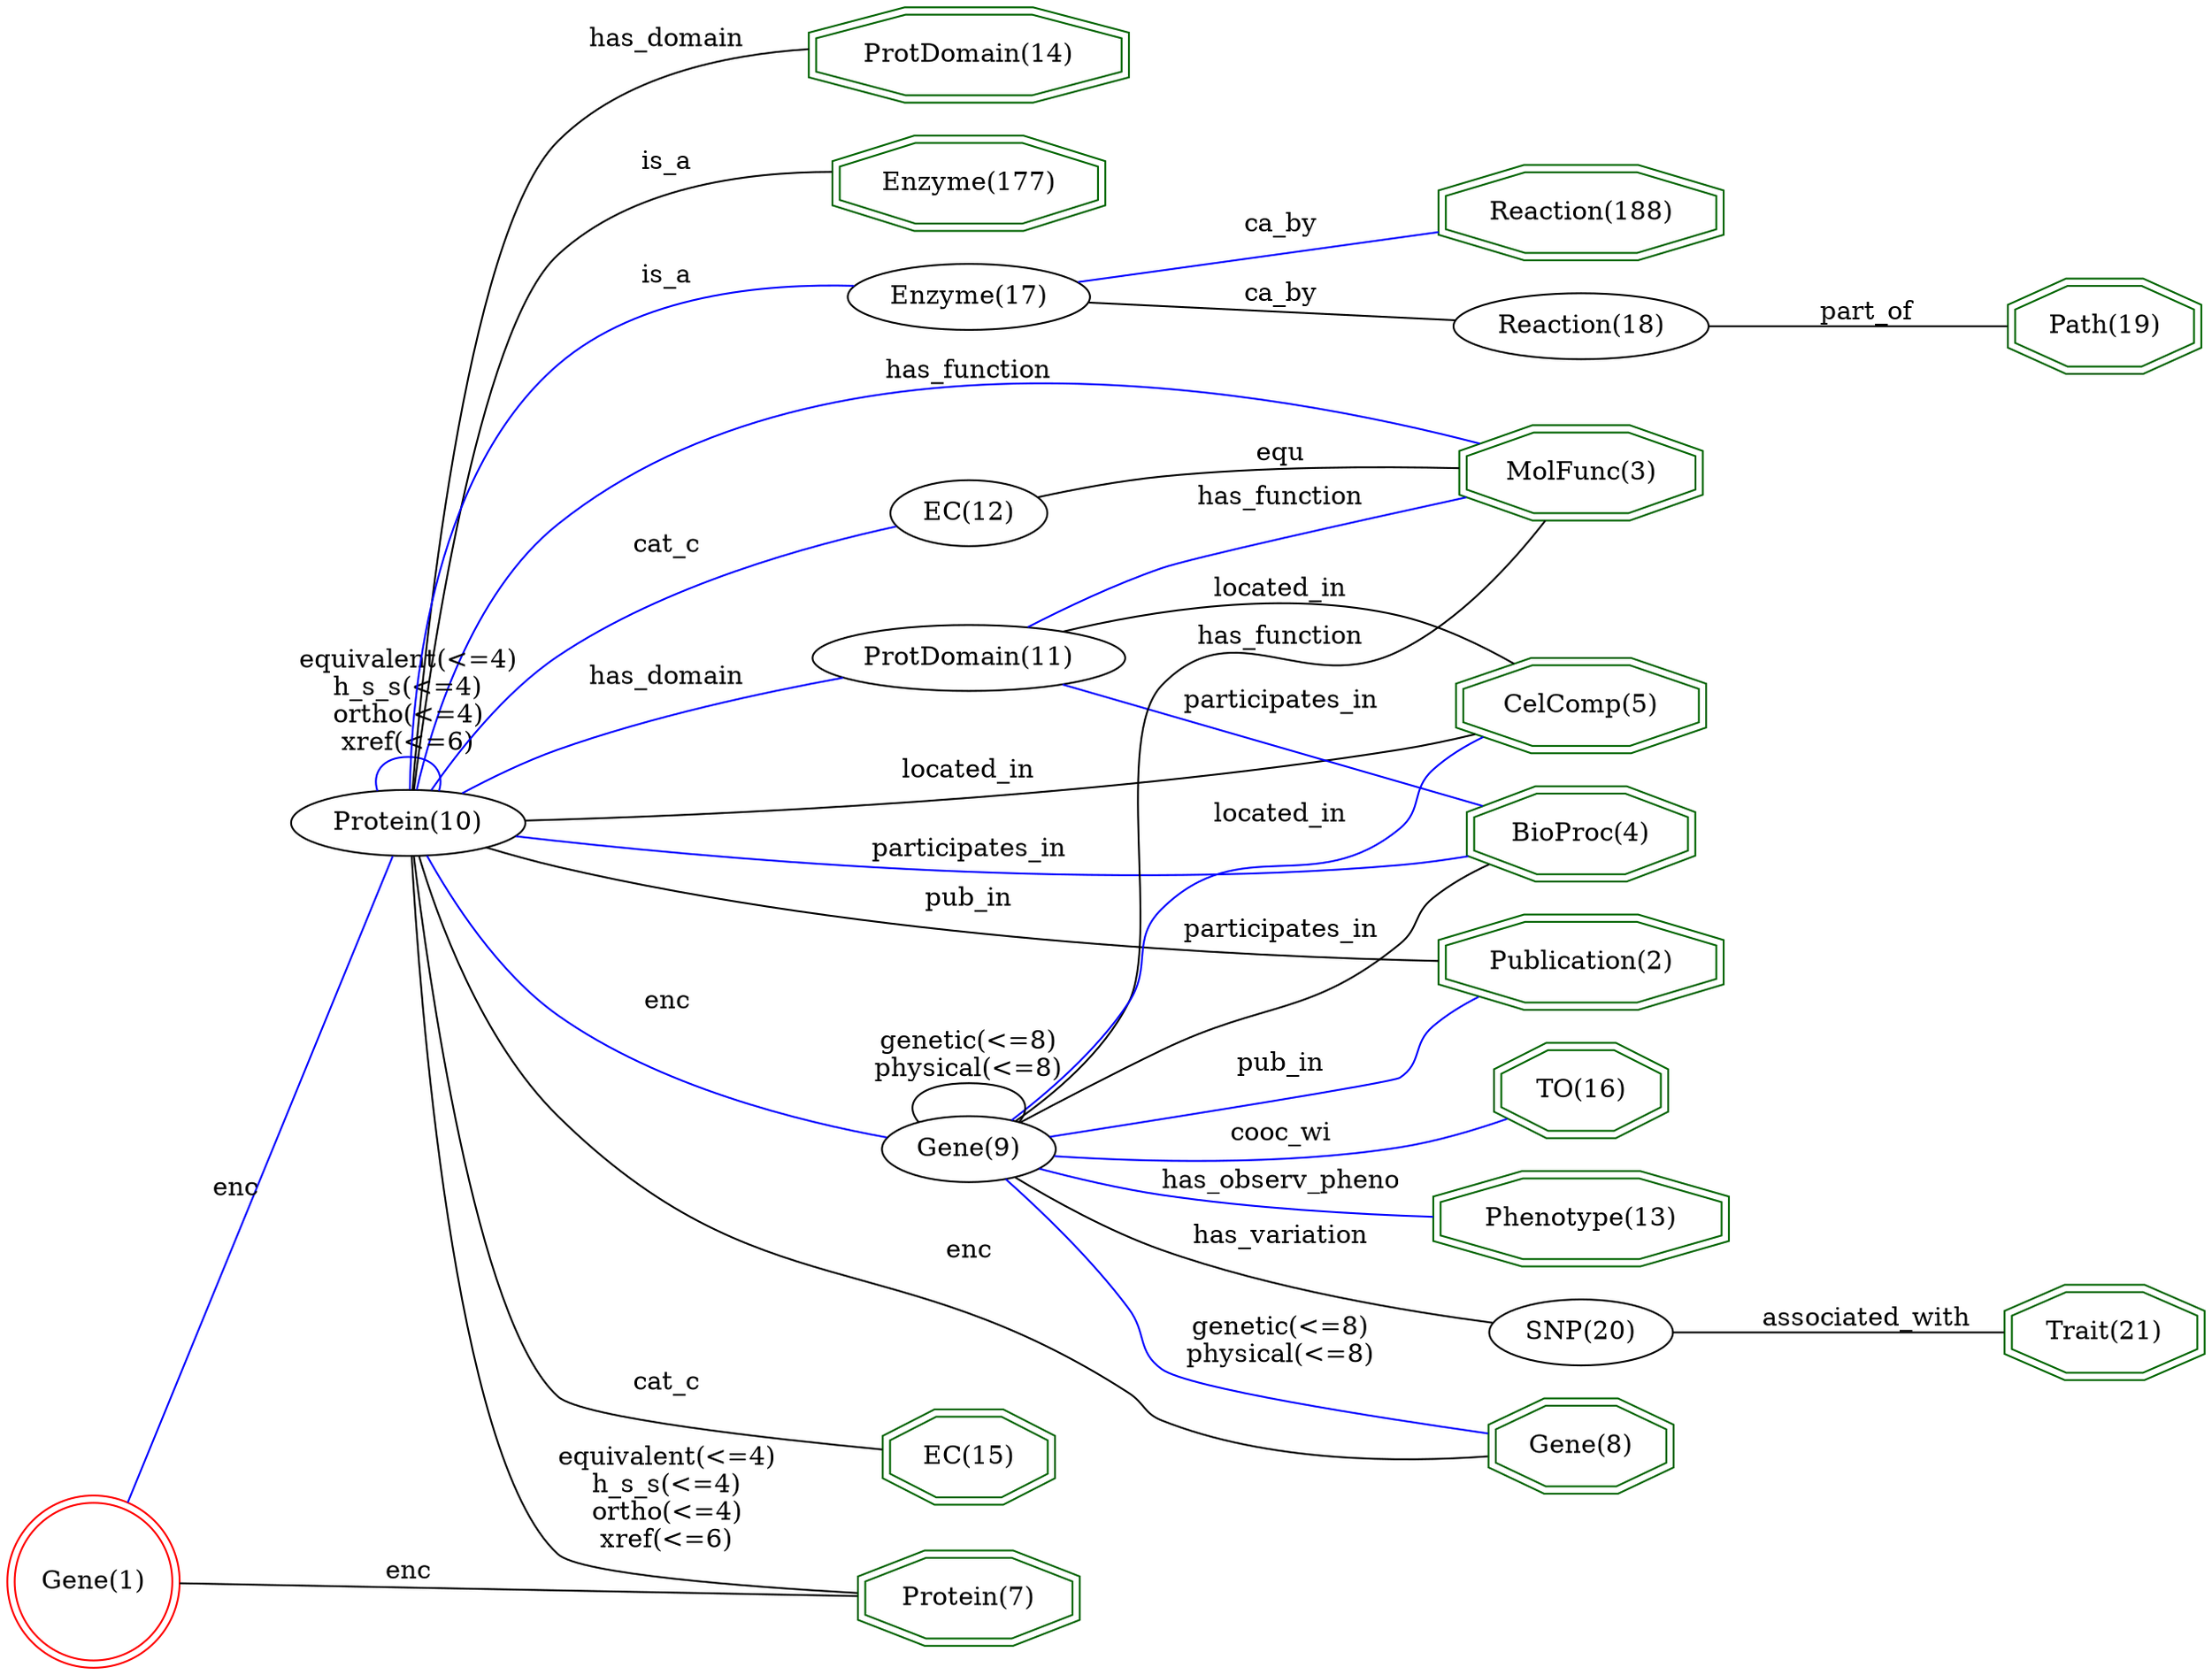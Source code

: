 digraph {
	graph [_draw_="c 9 -#fffffe00 C 7 -#ffffff P 4 0 0 0 869.08 1030.67 869.08 1030.67 0 ",
		bb="0,0,1030.7,869.08",
		dpi=96,
		rankdir=LR,
		xdotversion=1.7
	];
	node [label="\N"];
	"MolFunc(3)"	[_draw_="c 7 -#006400 p 8 793.03 622.62 793.03 637.53 759.41 648.08 711.87 648.08 678.25 637.53 678.25 622.62 711.87 612.08 759.41 612.08 \
c 7 -#006400 p 8 797.04 619.69 797.04 640.47 760.03 652.08 711.25 652.08 674.24 640.47 674.24 619.69 711.25 608.08 760.03 608.08 ",
		_ldraw_="F 14 11 -Times-Roman c 7 -#000000 T 735.64 625.88 0 67.66 10 -MolFunc(3) ",
		color=darkgreen,
		height=0.61111,
		pos="735.64,630.08",
		shape=doubleoctagon,
		width=1.7];
	"CelComp(5)"	[_draw_="c 7 -#006400 p 8 794.24 470.62 794.24 485.53 759.91 496.08 711.37 496.08 677.04 485.53 677.04 470.62 711.37 460.08 759.91 460.08 \
c 7 -#006400 p 8 798.23 467.66 798.23 488.49 760.51 500.08 710.77 500.08 673.05 488.49 673.05 467.66 710.77 456.08 760.51 456.08 ",
		_ldraw_="F 14 11 -Times-Roman c 7 -#000000 T 735.64 473.88 0 69.99 10 -CelComp(5) ",
		color=darkgreen,
		height=0.61111,
		pos="735.64,478.08",
		shape=doubleoctagon,
		width=1.7443];
	"BioProc(4)"	[_draw_="c 7 -#006400 p 8 789.09 408.62 789.09 423.53 757.78 434.08 713.5 434.08 682.19 423.53 682.19 408.62 713.5 398.08 757.78 398.08 c \
7 -#006400 p 8 793.09 405.75 793.09 426.41 758.44 438.08 712.84 438.08 678.19 426.41 678.19 405.75 712.84 394.08 758.44 394.08 ",
		_ldraw_="F 14 11 -Times-Roman c 7 -#000000 T 735.64 411.88 0 62.21 10 -BioProc(4) ",
		color=darkgreen,
		height=0.61111,
		pos="735.64,416.08",
		shape=doubleoctagon,
		width=1.5966];
	"Trait(21)"	[_draw_="c 7 -#006400 p 8 1026.82 164.62 1026.82 179.53 1000.28 190.08 962.75 190.08 936.21 179.53 936.21 164.62 962.75 154.08 1000.28 154.08 \
c 7 -#006400 p 8 1030.83 161.91 1030.83 182.24 1001.05 194.08 961.98 194.08 932.2 182.24 932.2 161.91 961.98 150.08 1001.05 150.08 ",
		_ldraw_="F 14 11 -Times-Roman c 7 -#000000 T 981.52 167.88 0 50.05 9 -Trait(21) ",
		color=darkgreen,
		height=0.61111,
		pos="981.52,172.08",
		shape=doubleoctagon,
		width=1.3655];
	"Gene(1)"	[_draw_="c 7 -#ff0000 e 43.08 43.08 39.15 39.15 c 7 -#ff0000 e 43.08 43.08 43.15 43.15 ",
		_ldraw_="F 14 11 -Times-Roman c 7 -#000000 T 43.08 38.88 0 45.86 7 -Gene(1) ",
		color=red,
		height=1.1966,
		pos="43.077,43.077",
		shape=doublecircle,
		width=1.1966];
	"Protein(7)"	[_draw_="c 7 -#006400 p 8 495.98 29.62 495.98 44.53 466.97 55.08 425.95 55.08 396.94 44.53 396.94 29.62 425.95 19.08 466.97 19.08 c 7 -#006400 \
p 8 499.97 26.81 499.97 47.34 467.67 59.08 425.25 59.08 392.96 47.34 392.96 26.81 425.25 15.08 467.67 15.08 ",
		_ldraw_="F 14 11 -Times-Roman c 7 -#000000 T 446.46 32.88 0 56.77 10 -Protein(7) ",
		color=darkgreen,
		height=0.61111,
		pos="446.46,37.077",
		shape=doubleoctagon,
		width=1.4931];
	"Gene(1)" -> "Protein(7)"	[_draw_="c 7 -#000000 B 4 86.27 42.45 160.04 41.34 312.25 39.07 392.8 37.86 ",
		_ldraw_="F 14 11 -Times-Roman c 7 -#000000 T 191.97 44.88 0 19.43 3 -enc ",
		arrowhead=none,
		color=black,
		label=enc,
		lp="191.97,49.077",
		pos="86.273,42.446 160.04,41.343 312.25,39.068 392.8,37.864"];
	"Protein(10)"	[_draw_="c 7 -#000000 e 191.97 447.08 50.27 18 ",
		_ldraw_="F 14 11 -Times-Roman c 7 -#000000 T 191.97 442.88 0 63.77 11 -Protein(10) ",
		height=0.5,
		pos="191.97,447.08",
		width=1.3996];
	"Gene(1)" -> "Protein(10)"	[_draw_="c 7 -#0000ff B 4 58.7 83.29 89.97 169.31 162.32 368.3 184.43 429.1 ",
		_ldraw_="F 14 11 -Times-Roman c 7 -#000000 T 113.87 260.88 0 19.43 3 -enc ",
		arrowhead=none,
		color=blue,
		label=enc,
		lp="113.87,265.08",
		pos="58.698,83.291 89.975,169.31 162.32,368.3 184.43,429.1"];
	"EC(15)"	[_draw_="c 7 -#006400 p 8 485.69 102.62 485.69 117.53 462.71 128.08 430.21 128.08 407.24 117.53 407.24 102.62 430.21 92.08 462.71 92.08 c \
7 -#006400 p 8 489.7 100.06 489.7 120.1 463.59 132.08 429.33 132.08 403.22 120.1 403.22 100.06 429.33 88.08 463.59 88.08 ",
		_ldraw_="F 14 11 -Times-Roman c 7 -#000000 T 446.46 105.88 0 41.21 6 -EC(15) ",
		color=darkgreen,
		height=0.61111,
		pos="446.46,110.08",
		shape=doubleoctagon,
		width=1.1977];
	"TO(16)"	[_draw_="c 7 -#006400 p 8 775.1 284.62 775.1 299.53 751.98 310.08 719.3 310.08 696.18 299.53 696.18 284.62 719.3 274.08 751.98 274.08 c 7 \
-#006400 p 8 779.1 282.05 779.1 302.11 752.85 314.08 718.43 314.08 692.18 302.11 692.18 282.05 718.43 270.08 752.85 270.08 ",
		_ldraw_="F 14 11 -Times-Roman c 7 -#000000 T 735.64 287.88 0 41.74 6 -TO(16) ",
		color=darkgreen,
		height=0.61111,
		pos="735.64,292.08",
		shape=doubleoctagon,
		width=1.2077];
	"Gene(8)"	[_draw_="c 7 -#006400 p 8 777.75 106.62 777.75 121.53 753.08 132.08 718.2 132.08 693.53 121.53 693.53 106.62 718.2 96.08 753.08 96.08 c 7 \
-#006400 p 8 781.73 103.98 781.73 124.18 753.9 136.08 717.38 136.08 689.55 124.18 689.55 103.98 717.38 92.08 753.9 92.08 ",
		_ldraw_="F 14 11 -Times-Roman c 7 -#000000 T 735.64 109.88 0 45.86 7 -Gene(8) ",
		color=darkgreen,
		height=0.61111,
		pos="735.64,114.08",
		shape=doubleoctagon,
		width=1.286];
	"Phenotype(13)"	[_draw_="c 7 -#006400 p 8 802.75 222.62 802.75 237.53 763.44 248.08 707.84 248.08 668.53 237.53 668.53 222.62 707.84 212.08 763.44 212.08 \
c 7 -#006400 p 8 806.74 219.55 806.74 240.6 763.96 252.08 707.32 252.08 664.55 240.6 664.55 219.55 707.32 208.08 763.96 208.08 ",
		_ldraw_="F 14 11 -Times-Roman c 7 -#000000 T 735.64 225.88 0 82.43 13 -Phenotype(13) ",
		color=darkgreen,
		height=0.61111,
		pos="735.64,230.08",
		shape=doubleoctagon,
		width=1.9805];
	"Publication(2)"	[_draw_="c 7 -#006400 p 8 801.54 346.62 801.54 361.53 762.93 372.08 708.35 372.08 669.74 361.53 669.74 346.62 708.35 336.08 762.93 336.08 \
c 7 -#006400 p 8 805.55 343.57 805.55 364.58 763.47 376.08 707.81 376.08 665.73 364.58 665.73 343.57 707.81 332.08 763.47 332.08 ",
		_ldraw_="F 14 11 -Times-Roman c 7 -#000000 T 735.64 349.88 0 80.1 14 -Publication(2) ",
		color=darkgreen,
		height=0.61111,
		pos="735.64,354.08",
		shape=doubleoctagon,
		width=1.9362];
	"ProtDomain(14)"	[_draw_="c 7 -#006400 p 8 520.32 839.62 520.32 854.53 477.05 865.08 415.87 865.08 372.61 854.53 372.61 839.62 415.87 829.08 477.05 829.08 \
c 7 -#006400 p 8 524.32 836.48 524.32 857.67 477.54 869.08 415.39 869.08 368.6 857.67 368.6 836.48 415.39 825.08 477.54 825.08 ",
		_ldraw_="F 14 11 -Times-Roman c 7 -#000000 T 446.46 842.88 0 91.77 14 -ProtDomain(14) ",
		color=darkgreen,
		height=0.61111,
		pos="446.46,847.08",
		shape=doubleoctagon,
		width=2.1578];
	"Enzyme(177)"	[_draw_="c 7 -#006400 p 8 509.53 777.62 509.53 792.53 472.58 803.08 420.34 803.08 383.39 792.53 383.39 777.62 420.34 767.08 472.58 767.08 \
c 7 -#006400 p 8 513.53 774.6 513.53 795.55 473.14 807.08 419.78 807.08 379.39 795.55 379.39 774.6 419.78 763.08 473.14 763.08 ",
		_ldraw_="F 14 11 -Times-Roman c 7 -#000000 T 446.46 780.88 0 76.19 11 -Enzyme(177) ",
		color=darkgreen,
		height=0.61111,
		pos="446.46,785.08",
		shape=doubleoctagon,
		width=1.8621];
	"Reaction(188)"	[_draw_="c 7 -#006400 p 8 801.52 762.62 801.52 777.53 762.93 788.08 708.35 788.08 669.76 777.53 669.76 762.62 708.35 752.08 762.93 752.08 \
c 7 -#006400 p 8 805.53 759.57 805.53 780.58 763.47 792.08 707.81 792.08 665.75 780.58 665.75 759.57 707.81 748.08 763.47 748.08 ",
		_ldraw_="F 14 11 -Times-Roman c 7 -#000000 T 735.64 765.88 0 80.08 13 -Reaction(188) ",
		color=darkgreen,
		height=0.61111,
		pos="735.64,770.08",
		shape=doubleoctagon,
		width=1.9359];
	"Path(19)"	[_draw_="c 7 -#006400 p 8 1025.33 704.62 1025.33 719.53 999.66 730.08 963.37 730.08 937.7 719.53 937.7 704.62 963.37 694.08 999.66 694.08 \
c 7 -#006400 p 8 1029.32 701.94 1029.32 722.22 1000.45 734.08 962.58 734.08 933.71 722.22 933.71 701.94 962.58 690.08 1000.45 690.08 ",
		_ldraw_="F 14 11 -Times-Roman c 7 -#000000 T 981.52 707.88 0 48.21 8 -Path(19) ",
		color=darkgreen,
		height=0.61111,
		pos="981.52,712.08",
		shape=doubleoctagon,
		width=1.3307];
	"ProtDomain(11)"	[_draw_="c 7 -#000000 e 446.46 545.08 68 18 ",
		_ldraw_="F 14 11 -Times-Roman c 7 -#000000 T 446.46 540.88 0 91.25 14 -ProtDomain(11) ",
		height=0.5,
		pos="446.46,545.08",
		width=1.8819];
	"ProtDomain(11)" -> "MolFunc(3)"	[_draw_="c 7 -#0000ff B 7 479.27 561.08 497.35 569.69 520.63 579.98 542.14 587.08 585.56 601.4 636.04 612.48 674.41 619.8 ",
		_ldraw_="F 14 11 -Times-Roman c 7 -#000000 T 594.24 616.88 0 72.32 12 -has_function ",
		arrowhead=none,
		color=blue,
		label=has_function,
		lp="594.24,621.08",
		pos="479.27,561.08 497.35,569.69 520.63,579.98 542.14,587.08 585.56,601.4 636.04,612.48 674.41,619.8"];
	"ProtDomain(11)" -> "CelComp(5)"	[_draw_="c 7 -#000000 B 7 492.92 558.24 534.32 567.83 596.42 576.15 646.34 557.08 675.93 545.77 701.88 519.48 717.85 500.32 ",
		_ldraw_="F 14 11 -Times-Roman c 7 -#000000 T 594.24 571.88 0 58.31 10 -located_in ",
		arrowhead=none,
		color=black,
		label=located_in,
		lp="594.24,576.08",
		pos="492.92,558.24 534.32,567.83 596.42,576.15 646.34,557.08 675.93,545.77 701.88,519.48 717.85,500.32"];
	"ProtDomain(11)" -> "BioProc(4)"	[_draw_="c 7 -#0000ff B 10 484.04 529.92 539.42 506.92 638.91 465.44 646.34 461.08 655.09 455.95 655.64 452.27 664.34 447.08 673.62 441.54 \
684.06 436.4 694.01 431.97 ",
		_ldraw_="F 14 11 -Times-Roman c 7 -#000000 T 594.24 508.88 0 82.41 15 -participates_in ",
		arrowhead=none,
		color=blue,
		label=participates_in,
		lp="594.24,513.08",
		pos="484.04,529.92 539.42,506.92 638.91,465.44 646.34,461.08 655.09,455.95 655.64,452.27 664.34,447.08 673.62,441.54 684.06,436.4 694.01,\
431.97"];
	"SNP(20)"	[_draw_="c 7 -#000000 e 735.64 172.08 41.13 18 ",
		_ldraw_="F 14 11 -Times-Roman c 7 -#000000 T 735.64 167.88 0 49.01 7 -SNP(20) ",
		height=0.5,
		pos="735.64,172.08",
		width=1.1406];
	"SNP(20)" -> "Trait(21)"	[_draw_="c 7 -#000000 B 4 776.91 172.08 819.53 172.08 886.77 172.08 932.21 172.08 ",
		_ldraw_="F 14 11 -Times-Roman c 7 -#000000 T 869.65 174.88 0 89.42 15 -associated_with ",
		arrowhead=none,
		color=black,
		label=associated_with,
		lp="869.65,179.08",
		pos="776.91,172.08 819.53,172.08 886.77,172.08 932.21,172.08"];
	"Protein(10)" -> "MolFunc(3)"	[_draw_="c 7 -#0000ff B 10 201.95 464.87 213.05 485.13 233.76 517.89 260.35 537.08 367.42 614.33 411.83 609.91 542.14 631.08 586.02 638.2 \
636.26 637.65 674.41 635.48 ",
		_ldraw_="F 14 11 -Times-Roman c 7 -#000000 T 446.46 629.88 0 72.32 12 -has_function ",
		arrowhead=none,
		color=blue,
		label=has_function,
		lp="446.46,634.08",
		pos="201.95,464.87 213.05,485.13 233.76,517.89 260.35,537.08 367.42,614.33 411.83,609.91 542.14,631.08 586.02,638.2 636.26,637.65 674.41,\
635.48"];
	"Protein(10)" -> "CelComp(5)"	[_draw_="c 7 -#000000 B 4 241.99 449.88 340.95 455.55 564.39 468.33 673.02 474.55 ",
		_ldraw_="F 14 11 -Times-Roman c 7 -#000000 T 446.46 468.88 0 58.31 10 -located_in ",
		arrowhead=none,
		color=black,
		label=located_in,
		lp="446.46,473.08",
		pos="241.99,449.88 340.95,455.55 564.39,468.33 673.02,474.55"];
	"Protein(10)" -> "BioProc(4)"	[_draw_="c 7 -#0000ff B 7 241.52 443.51 308.95 438.63 434.77 429.84 542.14 424.08 587.73 421.63 639.43 419.52 677.77 418.08 ",
		_ldraw_="F 14 11 -Times-Roman c 7 -#000000 T 446.46 437.88 0 82.41 15 -participates_in ",
		arrowhead=none,
		color=blue,
		label=participates_in,
		lp="446.46,442.08",
		pos="241.52,443.51 308.95,438.63 434.77,429.84 542.14,424.08 587.73,421.63 639.43,419.52 677.77,418.08"];
	"Protein(10)" -> "Protein(7)"	[_draw_="c 7 -#000000 B 7 193.41 428.98 195.51 359.84 206.68 113.7 260.35 62.08 278.76 44.38 344.58 38.99 392.51 37.47 ",
		_ldraw_="F 14 11 -Times-Roman c 7 -#000000 T 305.57 106.88 0 90.43 15 -equivalent(<=4) F 14 11 -Times-Roman c 7 -#000000 T 305.57 92.88 0 \
64.01 10 -h_s_s(<=4) F 14 11 -Times-Roman c 7 -#000000 T 305.57 78.88 0 61.67 10 -ortho(<=4) F 14 11 -Times-Roman c 7 -#000000 T \
305.57 64.88 0 54.65 9 -xref(<=6) ",
		arrowhead=none,
		color=black,
		label="equivalent(<=4)\nh_s_s(<=4)\northo(<=4)\nxref(<=6)",
		lp="305.57,90.077",
		pos="193.41,428.98 195.51,359.84 206.68,113.7 260.35,62.077 278.76,44.375 344.58,38.992 392.51,37.47"];
	"Protein(10)" -> "EC(15)"	[_draw_="c 7 -#000000 B 7 194.32 429.08 199.17 369.53 217.74 180.39 260.35 140.08 270.58 130.4 351.52 120.1 402.93 114.44 ",
		_ldraw_="F 14 11 -Times-Roman c 7 -#000000 T 305.57 142.88 0 29.53 5 -cat_c ",
		arrowhead=none,
		color=black,
		label=cat_c,
		lp="305.57,147.08",
		pos="194.32,429.08 199.17,369.53 217.74,180.39 260.35,140.08 270.58,130.4 351.52,120.1 402.93,114.44"];
	"Protein(10)" -> "Gene(8)"	[_draw_="c 7 -#000000 B 13 196.96 428.9 204.57 397.84 223.76 333.95 260.35 293.08 350.61 192.27 410.53 214.56 524.14 141.08 532.43 135.72 \
532.87 131.45 542.14 128.08 590.16 110.6 649.28 108.98 689.23 110.52 ",
		_ldraw_="F 14 11 -Times-Roman c 7 -#000000 T 446.46 215.88 0 19.43 3 -enc ",
		arrowhead=none,
		color=black,
		label=enc,
		lp="446.46,220.08",
		pos="196.96,428.9 204.57,397.84 223.76,333.95 260.35,293.08 350.61,192.27 410.53,214.56 524.14,141.08 532.43,135.72 532.87,131.45 542.14,\
128.08 590.16,110.6 649.28,108.98 689.23,110.52"];
	"Protein(10)" -> "Publication(2)"	[_draw_="c 7 -#000000 B 7 234 437.1 269.53 428.67 322.35 416.64 368.78 408.08 471.7 389.09 591.88 372.39 665.62 362.76 ",
		_ldraw_="F 14 11 -Times-Roman c 7 -#000000 T 446.46 410.88 0 38.89 6 -pub_in ",
		arrowhead=none,
		color=black,
		label=pub_in,
		lp="446.46,415.08",
		pos="234,437.1 269.53,428.67 322.35,416.64 368.78,408.08 471.7,389.09 591.88,372.39 665.62,362.76"];
	"Protein(10)" -> "ProtDomain(14)"	[_draw_="c 7 -#000000 B 7 193.91 465.33 197.65 530.68 213.6 751.65 260.35 801.08 288 830.3 331.1 842.15 368.76 846.53 ",
		_ldraw_="F 14 11 -Times-Roman c 7 -#000000 T 305.57 845.88 0 67.66 10 -has_domain ",
		arrowhead=none,
		color=black,
		label=has_domain,
		lp="305.57,850.08",
		pos="193.91,465.33 197.65,530.68 213.6,751.65 260.35,801.08 288,830.3 331.1,842.15 368.76,846.53"];
	"Protein(10)" -> "Enzyme(177)"	[_draw_="c 7 -#000000 B 7 194.58 465.21 200.1 523.44 220.25 704.18 260.35 744.08 291.27 774.84 339.77 784.74 379.37 787.13 ",
		_ldraw_="F 14 11 -Times-Roman c 7 -#000000 T 305.57 785.88 0 22.55 4 -is_a ",
		arrowhead=none,
		color=black,
		label=is_a,
		lp="305.57,790.08",
		pos="194.58,465.21 200.1,523.44 220.25,704.18 260.35,744.08 291.27,774.84 339.77,784.74 379.37,787.13"];
	"Protein(10)" -> "ProtDomain(11)"	[_draw_="c 7 -#0000ff B 7 217.26 462.85 229.79 470.53 245.52 479.51 260.35 486.08 305.23 505.94 358.89 522.28 396.85 532.69 ",
		_ldraw_="F 14 11 -Times-Roman c 7 -#000000 T 305.57 521.88 0 67.66 10 -has_domain ",
		arrowhead=none,
		color=blue,
		label=has_domain,
		lp="305.57,526.08",
		pos="217.26,462.85 229.79,470.53 245.52,479.51 260.35,486.08 305.23,505.94 358.89,522.28 396.85,532.69"];
	"Protein(10)" -> "Protein(10)"	[_draw_="c 7 -#0000ff B 7 178.04 464.49 175.44 474.16 180.08 483.08 191.97 483.08 203.85 483.08 208.49 474.16 205.89 464.49 ",
		_ldraw_="F 14 11 -Times-Roman c 7 -#000000 T 191.97 527.88 0 90.43 15 -equivalent(<=4) F 14 11 -Times-Roman c 7 -#000000 T 191.97 513.88 \
0 64.01 10 -h_s_s(<=4) F 14 11 -Times-Roman c 7 -#000000 T 191.97 499.88 0 61.67 10 -ortho(<=4) F 14 11 -Times-Roman c 7 -#000000 \
T 191.97 485.88 0 54.65 9 -xref(<=6) ",
		arrowhead=none,
		color=blue,
		label="equivalent(<=4)\nh_s_s(<=4)\northo(<=4)\nxref(<=6)",
		lp="191.97,511.08",
		pos="178.04,464.49 175.44,474.16 180.08,483.08 191.97,483.08 203.85,483.08 208.49,474.16 205.89,464.49"];
	"EC(12)"	[_draw_="c 7 -#000000 e 446.46 673.08 36.28 18 ",
		_ldraw_="F 14 11 -Times-Roman c 7 -#000000 T 446.46 668.88 0 41.21 6 -EC(12) ",
		height=0.5,
		pos="446.46,673.08",
		width=1.0039];
	"Protein(10)" -> "EC(12)"	[_draw_="c 7 -#0000ff B 7 193.71 465.24 196.31 503.37 207.98 591.97 260.35 637.08 302.4 673.29 369.92 677.33 410.74 675.93 ",
		_ldraw_="F 14 11 -Times-Roman c 7 -#000000 T 305.57 674.88 0 29.53 5 -cat_c ",
		arrowhead=none,
		color=blue,
		label=cat_c,
		lp="305.57,679.08",
		pos="193.71,465.24 196.31,503.37 207.98,591.97 260.35,637.08 302.4,673.29 369.92,677.33 410.74,675.93"];
	"Gene(9)"	[_draw_="c 7 -#000000 e 446.46 272.08 39.15 18 ",
		_ldraw_="F 14 11 -Times-Roman c 7 -#000000 T 446.46 267.88 0 45.86 7 -Gene(9) ",
		height=0.5,
		pos="446.46,272.08",
		width=1.0855];
	"Protein(10)" -> "Gene(9)"	[_draw_="c 7 -#0000ff B 7 200.57 428.96 210.96 406.21 231.64 367.36 260.35 344.08 305.09 307.81 370.23 288.22 410.12 278.98 ",
		_ldraw_="F 14 11 -Times-Roman c 7 -#000000 T 305.57 346.88 0 19.43 3 -enc ",
		arrowhead=none,
		color=blue,
		label=enc,
		lp="305.57,351.08",
		pos="200.57,428.96 210.96,406.21 231.64,367.36 260.35,344.08 305.09,307.81 370.23,288.22 410.12,278.98"];
	"Enzyme(17)"	[_draw_="c 7 -#000000 e 446.46 727.08 53.63 18 ",
		_ldraw_="F 14 11 -Times-Roman c 7 -#000000 T 446.46 722.88 0 69.19 10 -Enzyme(17) ",
		height=0.5,
		pos="446.46,727.08",
		width=1.4949];
	"Protein(10)" -> "Enzyme(17)"	[_draw_="c 7 -#0000ff B 7 195.5 465.13 203.02 516 226.76 658.86 260.35 690.08 295.88 723.1 352.2 730.3 393.39 730.51 ",
		_ldraw_="F 14 11 -Times-Roman c 7 -#000000 T 305.57 728.88 0 22.55 4 -is_a ",
		arrowhead=none,
		color=blue,
		label=is_a,
		lp="305.57,733.08",
		pos="195.5,465.13 203.02,516 226.76,658.86 260.35,690.08 295.88,723.1 352.2,730.3 393.39,730.51"];
	"EC(12)" -> "MolFunc(3)"	[_draw_="c 7 -#000000 B 7 482.6 672.21 522.56 670.72 589.64 666.74 646.34 656.08 660.48 653.42 675.59 649.42 689.24 645.34 ",
		_ldraw_="F 14 11 -Times-Roman c 7 -#000000 T 594.24 670.88 0 20.21 3 -equ ",
		arrowhead=none,
		color=black,
		label=equ,
		lp="594.24,675.08",
		pos="482.6,672.21 522.56,670.72 589.64,666.74 646.34,656.08 660.48,653.42 675.59,649.42 689.24,645.34"];
	"Gene(9)" -> "MolFunc(3)"	[_draw_="c 7 -#000000 B 13 468.69 287.04 486.77 301.08 511.74 323.8 524.14 350.08 540.36 384.43 516.3 492.23 542.14 520.08 574.16 554.59 \
604.82 516.91 646.34 539.08 677.22 555.56 703.8 586.67 719.51 607.88 ",
		_ldraw_="F 14 11 -Times-Roman c 7 -#000000 T 594.24 541.88 0 72.32 12 -has_function ",
		arrowhead=none,
		color=black,
		label=has_function,
		lp="594.24,546.08",
		pos="468.69,287.04 486.77,301.08 511.74,323.8 524.14,350.08 540.36,384.43 516.3,492.23 542.14,520.08 574.16,554.59 604.82,516.91 646.34,\
539.08 677.22,555.56 703.8,586.67 719.51,607.88"];
	"Gene(9)" -> "CelComp(5)"	[_draw_="c 7 -#0000ff B 10 466.66 287.7 483.65 302.34 508.15 325.59 524.14 350.08 535.92 368.11 527.12 379.64 542.14 395.08 553.22 406.45 \
638.64 440.88 691.9 461.65 ",
		_ldraw_="F 14 11 -Times-Roman c 7 -#000000 T 594.24 445.88 0 58.31 10 -located_in ",
		arrowhead=none,
		color=blue,
		label=located_in,
		lp="594.24,450.08",
		pos="466.66,287.7 483.65,302.34 508.15,325.59 524.14,350.08 535.92,368.11 527.12,379.64 542.14,395.08 553.22,406.45 638.64,440.88 691.9,\
461.65"];
	"Gene(9)" -> "BioProc(4)"	[_draw_="c 7 -#000000 B 10 471.84 285.81 490.88 296.45 518.06 311.46 542.14 324.08 595.91 352.25 609.4 359.27 664.34 385.08 674.6 389.9 685.8 \
394.93 696.18 399.51 ",
		_ldraw_="F 14 11 -Times-Roman c 7 -#000000 T 594.24 379.88 0 82.41 15 -participates_in ",
		arrowhead=none,
		color=black,
		label=participates_in,
		lp="594.24,384.08",
		pos="471.84,285.81 490.88,296.45 518.06,311.46 542.14,324.08 595.91,352.25 609.4,359.27 664.34,385.08 674.6,389.9 685.8,394.93 696.18,\
399.51"];
	"Gene(9)" -> "TO(16)"	[_draw_="c 7 -#0000ff B 7 485.35 269.95 525.46 268.24 590.56 267 646.34 273.08 661.93 274.77 678.81 278.05 693.6 281.4 ",
		_ldraw_="F 14 11 -Times-Roman c 7 -#000000 T 594.24 275.88 0 47.43 7 -cooc_wi ",
		arrowhead=none,
		color=blue,
		label=cooc_wi,
		lp="594.24,280.08",
		pos="485.35,269.95 525.46,268.24 590.56,267 646.34,273.08 661.93,274.77 678.81,278.05 693.6,281.4"];
	"Gene(9)" -> "Gene(8)"	[_draw_="c 7 -#0000ff B 10 463.55 255.62 479.67 238.78 504.78 211.56 524.14 186.08 533.09 174.3 530.03 166.58 542.14 158.08 565.57 141.63 \
640.35 127.92 689.51 120.37 ",
		_ldraw_="F 14 11 -Times-Roman c 7 -#000000 T 594.24 174.88 0 72.54 12 -genetic(<=8) F 14 11 -Times-Roman c 7 -#000000 T 594.24 160.88 0 78.77 \
13 -physical(<=8) ",
		arrowhead=none,
		color=blue,
		label="genetic(<=8)\nphysical(<=8)",
		lp="594.24,172.08",
		pos="463.55,255.62 479.67,238.78 504.78,211.56 524.14,186.08 533.09,174.3 530.03,166.58 542.14,158.08 565.57,141.63 640.35,127.92 689.51,\
120.37"];
	"Gene(9)" -> "Phenotype(13)"	[_draw_="c 7 -#0000ff B 7 481.47 263.59 499.42 259.35 521.88 254.42 542.14 251.08 582.44 244.43 627.85 239.36 664.44 235.87 ",
		_ldraw_="F 14 11 -Times-Roman c 7 -#000000 T 594.24 253.88 0 104.2 16 -has_observ_pheno ",
		arrowhead=none,
		color=blue,
		label=has_observ_pheno,
		lp="594.24,258.08",
		pos="481.47,263.59 499.42,259.35 521.88,254.42 542.14,251.08 582.44,244.43 627.85,239.36 664.44,235.87"];
	"Gene(9)" -> "Publication(2)"	[_draw_="c 7 -#0000ff B 10 483.59 278.1 536.81 287.12 631.62 303.73 646.34 310.08 655.4 313.98 655.78 318.17 664.34 323.08 672.68 327.85 \
681.88 332.39 690.81 336.45 ",
		_ldraw_="F 14 11 -Times-Roman c 7 -#000000 T 594.24 312.88 0 38.89 6 -pub_in ",
		arrowhead=none,
		color=blue,
		label=pub_in,
		lp="594.24,317.08",
		pos="483.59,278.1 536.81,287.12 631.62,303.73 646.34,310.08 655.4,313.98 655.78,318.17 664.34,323.08 672.68,327.85 681.88,332.39 690.81,\
336.45"];
	"Gene(9)" -> "SNP(20)"	[_draw_="c 7 -#000000 B 7 470.43 257.63 489.15 246.38 516.57 231.04 542.14 221.08 594.36 200.73 657.84 186.47 697.26 178.77 ",
		_ldraw_="F 14 11 -Times-Roman c 7 -#000000 T 594.24 223.88 0 75.42 13 -has_variation ",
		arrowhead=none,
		color=black,
		label=has_variation,
		lp="594.24,228.08",
		pos="470.43,257.63 489.15,246.38 516.57,231.04 542.14,221.08 594.36,200.73 657.84,186.47 697.26,178.77"];
	"Gene(9)" -> "Gene(9)"	[_draw_="c 7 -#000000 B 7 423.04 286.87 415.41 297.49 423.22 308.08 446.46 308.08 469.7 308.08 477.51 297.49 469.88 286.87 ",
		_ldraw_="F 14 11 -Times-Roman c 7 -#000000 T 446.46 324.88 0 72.54 12 -genetic(<=8) F 14 11 -Times-Roman c 7 -#000000 T 446.46 310.88 0 78.77 \
13 -physical(<=8) ",
		arrowhead=none,
		color=black,
		label="genetic(<=8)\nphysical(<=8)",
		lp="446.46,322.08",
		pos="423.04,286.87 415.41,297.49 423.22,308.08 446.46,308.08 469.7,308.08 477.51,297.49 469.88,286.87"];
	"Enzyme(17)" -> "Reaction(188)"	[_draw_="c 7 -#0000ff B 4 495.85 734.32 542.45 741.3 613.39 751.92 665.85 759.78 ",
		_ldraw_="F 14 11 -Times-Roman c 7 -#000000 T 594.24 758.88 0 33.43 5 -ca_by ",
		arrowhead=none,
		color=blue,
		label=ca_by,
		lp="594.24,763.08",
		pos="495.85,734.32 542.45,741.3 613.39,751.92 665.85,759.78"];
	"Reaction(18)"	[_draw_="c 7 -#000000 e 735.64 712.08 56.04 18 ",
		_ldraw_="F 14 11 -Times-Roman c 7 -#000000 T 735.64 707.88 0 73.08 12 -Reaction(18) ",
		height=0.5,
		pos="735.64,712.08",
		width=1.5631];
	"Enzyme(17)" -> "Reaction(18)"	[_draw_="c 7 -#000000 B 4 499.8 724.34 550.76 721.68 627.91 717.65 679.73 714.95 ",
		_ldraw_="F 14 11 -Times-Roman c 7 -#000000 T 594.24 723.88 0 33.43 5 -ca_by ",
		arrowhead=none,
		color=black,
		label=ca_by,
		lp="594.24,728.08",
		pos="499.8,724.34 550.76,721.68 627.91,717.65 679.73,714.95"];
	"Reaction(18)" -> "Path(19)"	[_draw_="c 7 -#000000 B 4 791.98 712.08 834.7 712.08 893.16 712.08 933.6 712.08 ",
		_ldraw_="F 14 11 -Times-Roman c 7 -#000000 T 869.65 714.88 0 40.43 7 -part_of ",
		arrowhead=none,
		color=black,
		label=part_of,
		lp="869.65,719.08",
		pos="791.98,712.08 834.7,712.08 893.16,712.08 933.6,712.08"];
}
